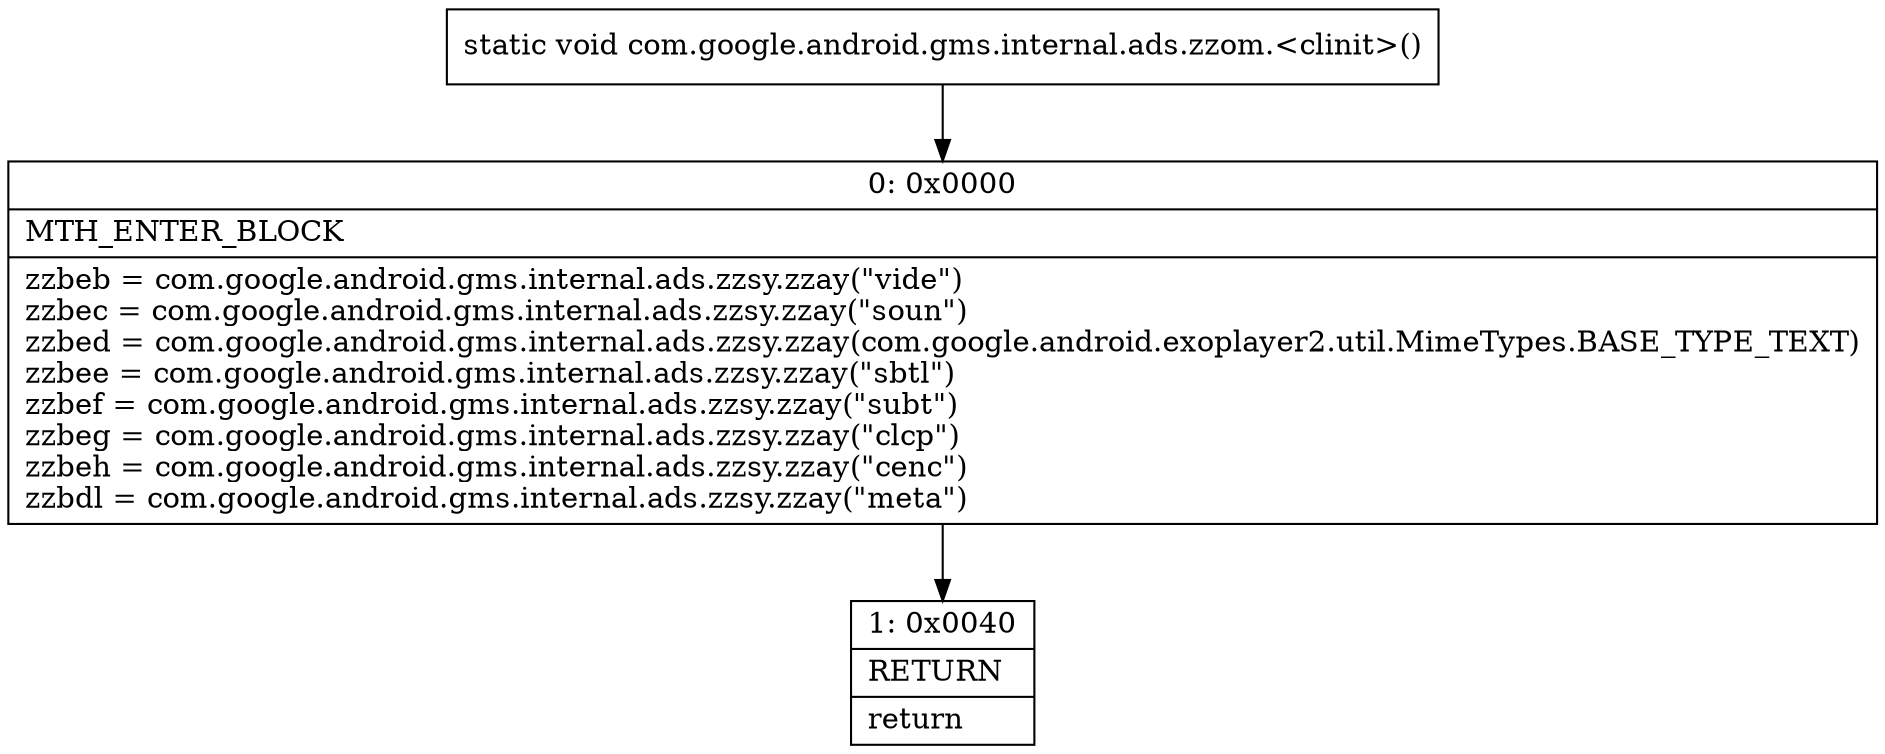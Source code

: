 digraph "CFG forcom.google.android.gms.internal.ads.zzom.\<clinit\>()V" {
Node_0 [shape=record,label="{0\:\ 0x0000|MTH_ENTER_BLOCK\l|zzbeb = com.google.android.gms.internal.ads.zzsy.zzay(\"vide\")\lzzbec = com.google.android.gms.internal.ads.zzsy.zzay(\"soun\")\lzzbed = com.google.android.gms.internal.ads.zzsy.zzay(com.google.android.exoplayer2.util.MimeTypes.BASE_TYPE_TEXT)\lzzbee = com.google.android.gms.internal.ads.zzsy.zzay(\"sbtl\")\lzzbef = com.google.android.gms.internal.ads.zzsy.zzay(\"subt\")\lzzbeg = com.google.android.gms.internal.ads.zzsy.zzay(\"clcp\")\lzzbeh = com.google.android.gms.internal.ads.zzsy.zzay(\"cenc\")\lzzbdl = com.google.android.gms.internal.ads.zzsy.zzay(\"meta\")\l}"];
Node_1 [shape=record,label="{1\:\ 0x0040|RETURN\l|return\l}"];
MethodNode[shape=record,label="{static void com.google.android.gms.internal.ads.zzom.\<clinit\>() }"];
MethodNode -> Node_0;
Node_0 -> Node_1;
}

